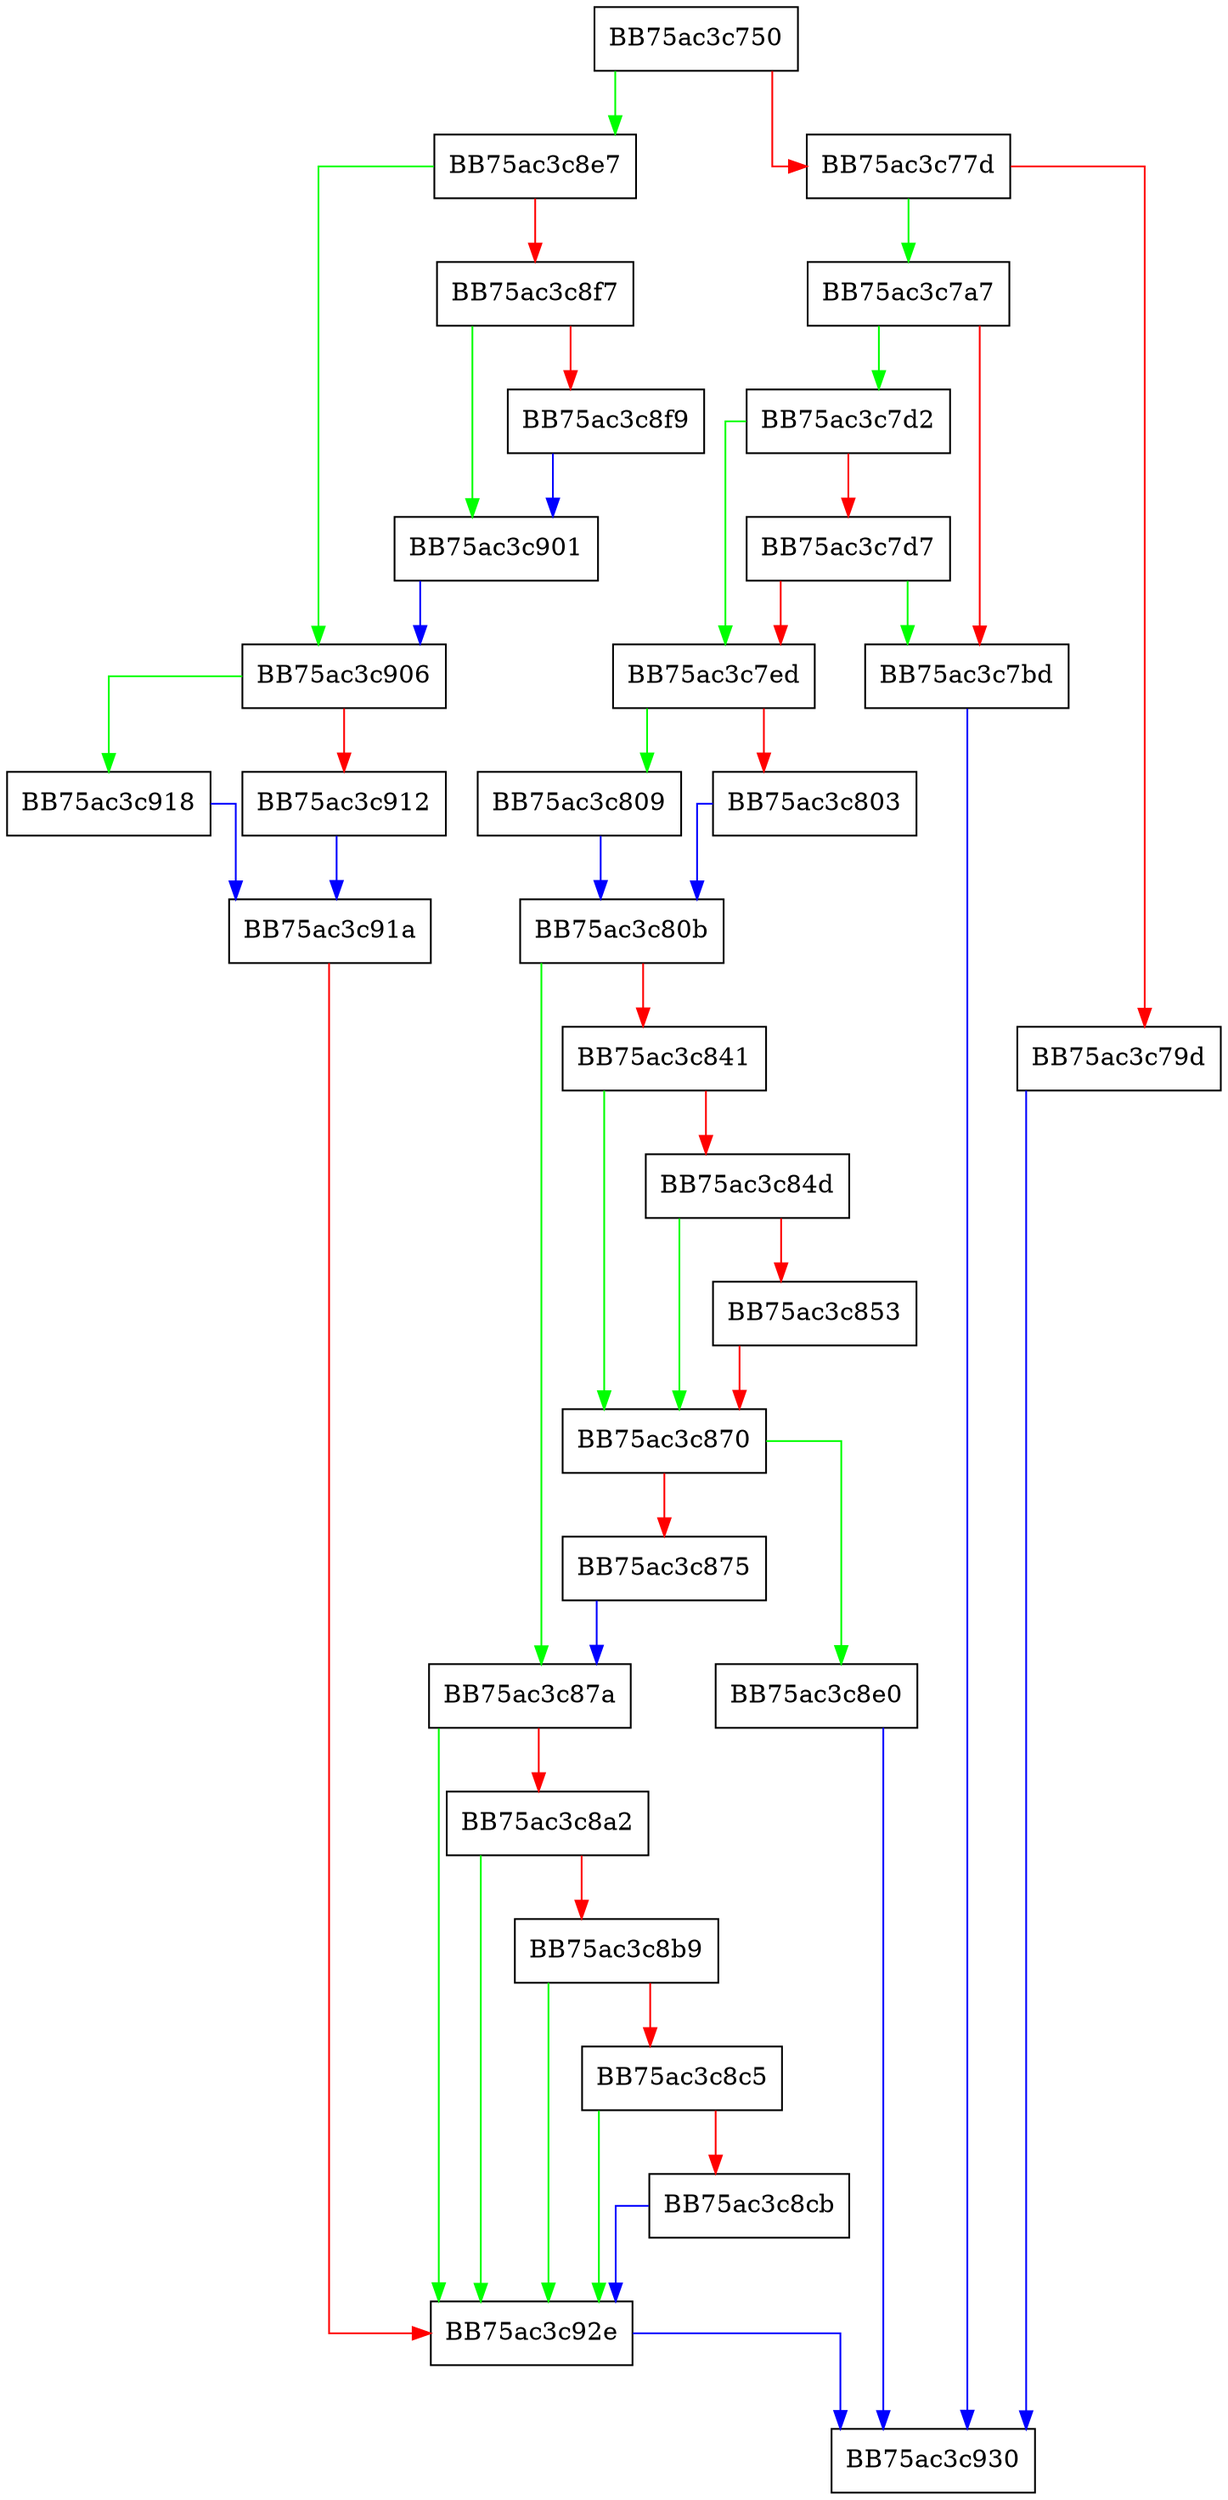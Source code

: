 digraph OpenFile {
  node [shape="box"];
  graph [splines=ortho];
  BB75ac3c750 -> BB75ac3c8e7 [color="green"];
  BB75ac3c750 -> BB75ac3c77d [color="red"];
  BB75ac3c77d -> BB75ac3c7a7 [color="green"];
  BB75ac3c77d -> BB75ac3c79d [color="red"];
  BB75ac3c79d -> BB75ac3c930 [color="blue"];
  BB75ac3c7a7 -> BB75ac3c7d2 [color="green"];
  BB75ac3c7a7 -> BB75ac3c7bd [color="red"];
  BB75ac3c7bd -> BB75ac3c930 [color="blue"];
  BB75ac3c7d2 -> BB75ac3c7ed [color="green"];
  BB75ac3c7d2 -> BB75ac3c7d7 [color="red"];
  BB75ac3c7d7 -> BB75ac3c7bd [color="green"];
  BB75ac3c7d7 -> BB75ac3c7ed [color="red"];
  BB75ac3c7ed -> BB75ac3c809 [color="green"];
  BB75ac3c7ed -> BB75ac3c803 [color="red"];
  BB75ac3c803 -> BB75ac3c80b [color="blue"];
  BB75ac3c809 -> BB75ac3c80b [color="blue"];
  BB75ac3c80b -> BB75ac3c87a [color="green"];
  BB75ac3c80b -> BB75ac3c841 [color="red"];
  BB75ac3c841 -> BB75ac3c870 [color="green"];
  BB75ac3c841 -> BB75ac3c84d [color="red"];
  BB75ac3c84d -> BB75ac3c870 [color="green"];
  BB75ac3c84d -> BB75ac3c853 [color="red"];
  BB75ac3c853 -> BB75ac3c870 [color="red"];
  BB75ac3c870 -> BB75ac3c8e0 [color="green"];
  BB75ac3c870 -> BB75ac3c875 [color="red"];
  BB75ac3c875 -> BB75ac3c87a [color="blue"];
  BB75ac3c87a -> BB75ac3c92e [color="green"];
  BB75ac3c87a -> BB75ac3c8a2 [color="red"];
  BB75ac3c8a2 -> BB75ac3c92e [color="green"];
  BB75ac3c8a2 -> BB75ac3c8b9 [color="red"];
  BB75ac3c8b9 -> BB75ac3c92e [color="green"];
  BB75ac3c8b9 -> BB75ac3c8c5 [color="red"];
  BB75ac3c8c5 -> BB75ac3c92e [color="green"];
  BB75ac3c8c5 -> BB75ac3c8cb [color="red"];
  BB75ac3c8cb -> BB75ac3c92e [color="blue"];
  BB75ac3c8e0 -> BB75ac3c930 [color="blue"];
  BB75ac3c8e7 -> BB75ac3c906 [color="green"];
  BB75ac3c8e7 -> BB75ac3c8f7 [color="red"];
  BB75ac3c8f7 -> BB75ac3c901 [color="green"];
  BB75ac3c8f7 -> BB75ac3c8f9 [color="red"];
  BB75ac3c8f9 -> BB75ac3c901 [color="blue"];
  BB75ac3c901 -> BB75ac3c906 [color="blue"];
  BB75ac3c906 -> BB75ac3c918 [color="green"];
  BB75ac3c906 -> BB75ac3c912 [color="red"];
  BB75ac3c912 -> BB75ac3c91a [color="blue"];
  BB75ac3c918 -> BB75ac3c91a [color="blue"];
  BB75ac3c91a -> BB75ac3c92e [color="red"];
  BB75ac3c92e -> BB75ac3c930 [color="blue"];
}